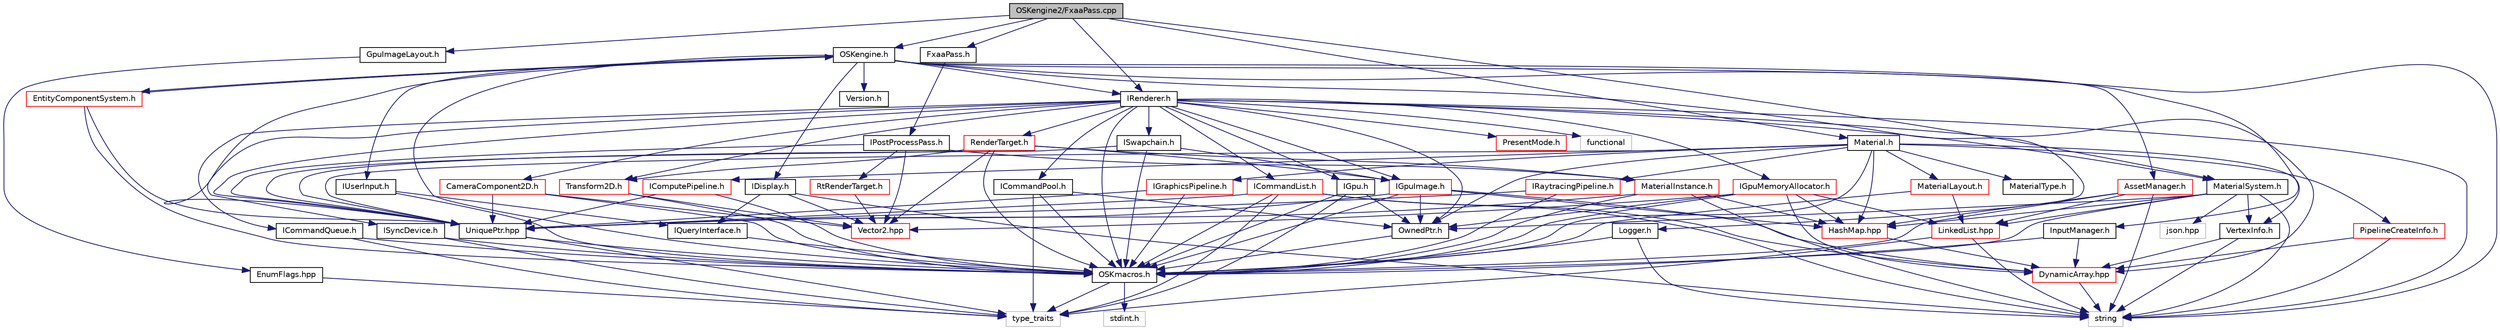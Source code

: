 digraph "OSKengine2/FxaaPass.cpp"
{
 // LATEX_PDF_SIZE
  edge [fontname="Helvetica",fontsize="10",labelfontname="Helvetica",labelfontsize="10"];
  node [fontname="Helvetica",fontsize="10",shape=record];
  Node1 [label="OSKengine2/FxaaPass.cpp",height=0.2,width=0.4,color="black", fillcolor="grey75", style="filled", fontcolor="black",tooltip=" "];
  Node1 -> Node2 [color="midnightblue",fontsize="10",style="solid",fontname="Helvetica"];
  Node2 [label="FxaaPass.h",height=0.2,width=0.4,color="black", fillcolor="white", style="filled",URL="$_fxaa_pass_8h.html",tooltip=" "];
  Node2 -> Node3 [color="midnightblue",fontsize="10",style="solid",fontname="Helvetica"];
  Node3 [label="IPostProcessPass.h",height=0.2,width=0.4,color="black", fillcolor="white", style="filled",URL="$_i_post_process_pass_8h.html",tooltip=" "];
  Node3 -> Node4 [color="midnightblue",fontsize="10",style="solid",fontname="Helvetica"];
  Node4 [label="UniquePtr.hpp",height=0.2,width=0.4,color="black", fillcolor="white", style="filled",URL="$_unique_ptr_8hpp.html",tooltip=" "];
  Node4 -> Node5 [color="midnightblue",fontsize="10",style="solid",fontname="Helvetica"];
  Node5 [label="OSKmacros.h",height=0.2,width=0.4,color="black", fillcolor="white", style="filled",URL="$_o_s_kmacros_8h.html",tooltip=" "];
  Node5 -> Node6 [color="midnightblue",fontsize="10",style="solid",fontname="Helvetica"];
  Node6 [label="stdint.h",height=0.2,width=0.4,color="grey75", fillcolor="white", style="filled",tooltip=" "];
  Node5 -> Node7 [color="midnightblue",fontsize="10",style="solid",fontname="Helvetica"];
  Node7 [label="type_traits",height=0.2,width=0.4,color="grey75", fillcolor="white", style="filled",tooltip=" "];
  Node4 -> Node7 [color="midnightblue",fontsize="10",style="solid",fontname="Helvetica"];
  Node3 -> Node8 [color="midnightblue",fontsize="10",style="solid",fontname="Helvetica"];
  Node8 [label="MaterialInstance.h",height=0.2,width=0.4,color="red", fillcolor="white", style="filled",URL="$_material_instance_8h.html",tooltip=" "];
  Node8 -> Node5 [color="midnightblue",fontsize="10",style="solid",fontname="Helvetica"];
  Node8 -> Node9 [color="midnightblue",fontsize="10",style="solid",fontname="Helvetica"];
  Node9 [label="HashMap.hpp",height=0.2,width=0.4,color="red", fillcolor="white", style="filled",URL="$_hash_map_8hpp.html",tooltip=" "];
  Node9 -> Node10 [color="midnightblue",fontsize="10",style="solid",fontname="Helvetica"];
  Node10 [label="DynamicArray.hpp",height=0.2,width=0.4,color="red", fillcolor="white", style="filled",URL="$_dynamic_array_8hpp.html",tooltip=" "];
  Node10 -> Node13 [color="midnightblue",fontsize="10",style="solid",fontname="Helvetica"];
  Node13 [label="string",height=0.2,width=0.4,color="grey75", fillcolor="white", style="filled",tooltip=" "];
  Node8 -> Node4 [color="midnightblue",fontsize="10",style="solid",fontname="Helvetica"];
  Node8 -> Node13 [color="midnightblue",fontsize="10",style="solid",fontname="Helvetica"];
  Node3 -> Node21 [color="midnightblue",fontsize="10",style="solid",fontname="Helvetica"];
  Node21 [label="Vector2.hpp",height=0.2,width=0.4,color="red", fillcolor="white", style="filled",URL="$_vector2_8hpp.html",tooltip=" "];
  Node3 -> Node23 [color="midnightblue",fontsize="10",style="solid",fontname="Helvetica"];
  Node23 [label="RtRenderTarget.h",height=0.2,width=0.4,color="red", fillcolor="white", style="filled",URL="$_rt_render_target_8h.html",tooltip=" "];
  Node23 -> Node21 [color="midnightblue",fontsize="10",style="solid",fontname="Helvetica"];
  Node1 -> Node37 [color="midnightblue",fontsize="10",style="solid",fontname="Helvetica"];
  Node37 [label="OSKengine.h",height=0.2,width=0.4,color="black", fillcolor="white", style="filled",URL="$_o_s_kengine_8h.html",tooltip=" "];
  Node37 -> Node5 [color="midnightblue",fontsize="10",style="solid",fontname="Helvetica"];
  Node37 -> Node4 [color="midnightblue",fontsize="10",style="solid",fontname="Helvetica"];
  Node37 -> Node38 [color="midnightblue",fontsize="10",style="solid",fontname="Helvetica"];
  Node38 [label="Version.h",height=0.2,width=0.4,color="black", fillcolor="white", style="filled",URL="$_version_8h.html",tooltip=" "];
  Node37 -> Node13 [color="midnightblue",fontsize="10",style="solid",fontname="Helvetica"];
  Node37 -> Node39 [color="midnightblue",fontsize="10",style="solid",fontname="Helvetica"];
  Node39 [label="Logger.h",height=0.2,width=0.4,color="black", fillcolor="white", style="filled",URL="$_logger_8h.html",tooltip=" "];
  Node39 -> Node5 [color="midnightblue",fontsize="10",style="solid",fontname="Helvetica"];
  Node39 -> Node13 [color="midnightblue",fontsize="10",style="solid",fontname="Helvetica"];
  Node37 -> Node40 [color="midnightblue",fontsize="10",style="solid",fontname="Helvetica"];
  Node40 [label="IDisplay.h",height=0.2,width=0.4,color="black", fillcolor="white", style="filled",URL="$_i_display_8h.html",tooltip=" "];
  Node40 -> Node21 [color="midnightblue",fontsize="10",style="solid",fontname="Helvetica"];
  Node40 -> Node41 [color="midnightblue",fontsize="10",style="solid",fontname="Helvetica"];
  Node41 [label="IQueryInterface.h",height=0.2,width=0.4,color="black", fillcolor="white", style="filled",URL="$_i_query_interface_8h.html",tooltip=" "];
  Node41 -> Node5 [color="midnightblue",fontsize="10",style="solid",fontname="Helvetica"];
  Node40 -> Node13 [color="midnightblue",fontsize="10",style="solid",fontname="Helvetica"];
  Node37 -> Node42 [color="midnightblue",fontsize="10",style="solid",fontname="Helvetica"];
  Node42 [label="IRenderer.h",height=0.2,width=0.4,color="black", fillcolor="white", style="filled",URL="$_i_renderer_8h.html",tooltip=" "];
  Node42 -> Node5 [color="midnightblue",fontsize="10",style="solid",fontname="Helvetica"];
  Node42 -> Node4 [color="midnightblue",fontsize="10",style="solid",fontname="Helvetica"];
  Node42 -> Node30 [color="midnightblue",fontsize="10",style="solid",fontname="Helvetica"];
  Node30 [label="OwnedPtr.h",height=0.2,width=0.4,color="black", fillcolor="white", style="filled",URL="$_owned_ptr_8h.html",tooltip=" "];
  Node30 -> Node5 [color="midnightblue",fontsize="10",style="solid",fontname="Helvetica"];
  Node42 -> Node10 [color="midnightblue",fontsize="10",style="solid",fontname="Helvetica"];
  Node42 -> Node43 [color="midnightblue",fontsize="10",style="solid",fontname="Helvetica"];
  Node43 [label="IGpu.h",height=0.2,width=0.4,color="black", fillcolor="white", style="filled",URL="$_i_gpu_8h.html",tooltip=" "];
  Node43 -> Node5 [color="midnightblue",fontsize="10",style="solid",fontname="Helvetica"];
  Node43 -> Node30 [color="midnightblue",fontsize="10",style="solid",fontname="Helvetica"];
  Node43 -> Node7 [color="midnightblue",fontsize="10",style="solid",fontname="Helvetica"];
  Node42 -> Node44 [color="midnightblue",fontsize="10",style="solid",fontname="Helvetica"];
  Node44 [label="ICommandQueue.h",height=0.2,width=0.4,color="black", fillcolor="white", style="filled",URL="$_i_command_queue_8h.html",tooltip=" "];
  Node44 -> Node5 [color="midnightblue",fontsize="10",style="solid",fontname="Helvetica"];
  Node44 -> Node7 [color="midnightblue",fontsize="10",style="solid",fontname="Helvetica"];
  Node42 -> Node45 [color="midnightblue",fontsize="10",style="solid",fontname="Helvetica"];
  Node45 [label="ISwapchain.h",height=0.2,width=0.4,color="black", fillcolor="white", style="filled",URL="$_i_swapchain_8h.html",tooltip=" "];
  Node45 -> Node5 [color="midnightblue",fontsize="10",style="solid",fontname="Helvetica"];
  Node45 -> Node4 [color="midnightblue",fontsize="10",style="solid",fontname="Helvetica"];
  Node45 -> Node29 [color="midnightblue",fontsize="10",style="solid",fontname="Helvetica"];
  Node29 [label="IGpuImage.h",height=0.2,width=0.4,color="red", fillcolor="white", style="filled",URL="$_i_gpu_image_8h.html",tooltip=" "];
  Node29 -> Node5 [color="midnightblue",fontsize="10",style="solid",fontname="Helvetica"];
  Node29 -> Node30 [color="midnightblue",fontsize="10",style="solid",fontname="Helvetica"];
  Node29 -> Node4 [color="midnightblue",fontsize="10",style="solid",fontname="Helvetica"];
  Node29 -> Node10 [color="midnightblue",fontsize="10",style="solid",fontname="Helvetica"];
  Node29 -> Node9 [color="midnightblue",fontsize="10",style="solid",fontname="Helvetica"];
  Node42 -> Node46 [color="midnightblue",fontsize="10",style="solid",fontname="Helvetica"];
  Node46 [label="ISyncDevice.h",height=0.2,width=0.4,color="black", fillcolor="white", style="filled",URL="$_i_sync_device_8h.html",tooltip=" "];
  Node46 -> Node5 [color="midnightblue",fontsize="10",style="solid",fontname="Helvetica"];
  Node46 -> Node7 [color="midnightblue",fontsize="10",style="solid",fontname="Helvetica"];
  Node42 -> Node47 [color="midnightblue",fontsize="10",style="solid",fontname="Helvetica"];
  Node47 [label="ICommandList.h",height=0.2,width=0.4,color="red", fillcolor="white", style="filled",URL="$_i_command_list_8h.html",tooltip=" "];
  Node47 -> Node5 [color="midnightblue",fontsize="10",style="solid",fontname="Helvetica"];
  Node47 -> Node10 [color="midnightblue",fontsize="10",style="solid",fontname="Helvetica"];
  Node47 -> Node4 [color="midnightblue",fontsize="10",style="solid",fontname="Helvetica"];
  Node47 -> Node13 [color="midnightblue",fontsize="10",style="solid",fontname="Helvetica"];
  Node47 -> Node7 [color="midnightblue",fontsize="10",style="solid",fontname="Helvetica"];
  Node42 -> Node53 [color="midnightblue",fontsize="10",style="solid",fontname="Helvetica"];
  Node53 [label="ICommandPool.h",height=0.2,width=0.4,color="black", fillcolor="white", style="filled",URL="$_i_command_pool_8h.html",tooltip=" "];
  Node53 -> Node5 [color="midnightblue",fontsize="10",style="solid",fontname="Helvetica"];
  Node53 -> Node30 [color="midnightblue",fontsize="10",style="solid",fontname="Helvetica"];
  Node53 -> Node7 [color="midnightblue",fontsize="10",style="solid",fontname="Helvetica"];
  Node42 -> Node54 [color="midnightblue",fontsize="10",style="solid",fontname="Helvetica"];
  Node54 [label="IGpuMemoryAllocator.h",height=0.2,width=0.4,color="red", fillcolor="white", style="filled",URL="$_i_gpu_memory_allocator_8h.html",tooltip=" "];
  Node54 -> Node5 [color="midnightblue",fontsize="10",style="solid",fontname="Helvetica"];
  Node54 -> Node30 [color="midnightblue",fontsize="10",style="solid",fontname="Helvetica"];
  Node54 -> Node33 [color="midnightblue",fontsize="10",style="solid",fontname="Helvetica"];
  Node33 [label="LinkedList.hpp",height=0.2,width=0.4,color="red", fillcolor="white", style="filled",URL="$_linked_list_8hpp.html",tooltip=" "];
  Node33 -> Node13 [color="midnightblue",fontsize="10",style="solid",fontname="Helvetica"];
  Node33 -> Node7 [color="midnightblue",fontsize="10",style="solid",fontname="Helvetica"];
  Node54 -> Node9 [color="midnightblue",fontsize="10",style="solid",fontname="Helvetica"];
  Node54 -> Node10 [color="midnightblue",fontsize="10",style="solid",fontname="Helvetica"];
  Node54 -> Node21 [color="midnightblue",fontsize="10",style="solid",fontname="Helvetica"];
  Node42 -> Node57 [color="midnightblue",fontsize="10",style="solid",fontname="Helvetica"];
  Node57 [label="RenderTarget.h",height=0.2,width=0.4,color="red", fillcolor="white", style="filled",URL="$_render_target_8h.html",tooltip=" "];
  Node57 -> Node5 [color="midnightblue",fontsize="10",style="solid",fontname="Helvetica"];
  Node57 -> Node4 [color="midnightblue",fontsize="10",style="solid",fontname="Helvetica"];
  Node57 -> Node29 [color="midnightblue",fontsize="10",style="solid",fontname="Helvetica"];
  Node57 -> Node21 [color="midnightblue",fontsize="10",style="solid",fontname="Helvetica"];
  Node57 -> Node61 [color="midnightblue",fontsize="10",style="solid",fontname="Helvetica"];
  Node61 [label="Transform2D.h",height=0.2,width=0.4,color="red", fillcolor="white", style="filled",URL="$_transform2_d_8h.html",tooltip=" "];
  Node61 -> Node21 [color="midnightblue",fontsize="10",style="solid",fontname="Helvetica"];
  Node61 -> Node5 [color="midnightblue",fontsize="10",style="solid",fontname="Helvetica"];
  Node57 -> Node8 [color="midnightblue",fontsize="10",style="solid",fontname="Helvetica"];
  Node42 -> Node63 [color="midnightblue",fontsize="10",style="solid",fontname="Helvetica"];
  Node63 [label="MaterialSystem.h",height=0.2,width=0.4,color="black", fillcolor="white", style="filled",URL="$_material_system_8h.html",tooltip=" "];
  Node63 -> Node5 [color="midnightblue",fontsize="10",style="solid",fontname="Helvetica"];
  Node63 -> Node33 [color="midnightblue",fontsize="10",style="solid",fontname="Helvetica"];
  Node63 -> Node9 [color="midnightblue",fontsize="10",style="solid",fontname="Helvetica"];
  Node63 -> Node30 [color="midnightblue",fontsize="10",style="solid",fontname="Helvetica"];
  Node63 -> Node56 [color="midnightblue",fontsize="10",style="solid",fontname="Helvetica"];
  Node56 [label="VertexInfo.h",height=0.2,width=0.4,color="black", fillcolor="white", style="filled",URL="$_vertex_info_8h.html",tooltip=" "];
  Node56 -> Node10 [color="midnightblue",fontsize="10",style="solid",fontname="Helvetica"];
  Node56 -> Node13 [color="midnightblue",fontsize="10",style="solid",fontname="Helvetica"];
  Node63 -> Node13 [color="midnightblue",fontsize="10",style="solid",fontname="Helvetica"];
  Node63 -> Node64 [color="midnightblue",fontsize="10",style="solid",fontname="Helvetica"];
  Node64 [label="json.hpp",height=0.2,width=0.4,color="grey75", fillcolor="white", style="filled",tooltip=" "];
  Node42 -> Node65 [color="midnightblue",fontsize="10",style="solid",fontname="Helvetica"];
  Node65 [label="PresentMode.h",height=0.2,width=0.4,color="red", fillcolor="white", style="filled",URL="$_present_mode_8h.html",tooltip=" "];
  Node42 -> Node29 [color="midnightblue",fontsize="10",style="solid",fontname="Helvetica"];
  Node42 -> Node66 [color="midnightblue",fontsize="10",style="solid",fontname="Helvetica"];
  Node66 [label="CameraComponent2D.h",height=0.2,width=0.4,color="red", fillcolor="white", style="filled",URL="$_camera_component2_d_8h.html",tooltip=" "];
  Node66 -> Node5 [color="midnightblue",fontsize="10",style="solid",fontname="Helvetica"];
  Node66 -> Node21 [color="midnightblue",fontsize="10",style="solid",fontname="Helvetica"];
  Node66 -> Node4 [color="midnightblue",fontsize="10",style="solid",fontname="Helvetica"];
  Node42 -> Node61 [color="midnightblue",fontsize="10",style="solid",fontname="Helvetica"];
  Node42 -> Node13 [color="midnightblue",fontsize="10",style="solid",fontname="Helvetica"];
  Node42 -> Node68 [color="midnightblue",fontsize="10",style="solid",fontname="Helvetica"];
  Node68 [label="functional",height=0.2,width=0.4,color="grey75", fillcolor="white", style="filled",tooltip=" "];
  Node37 -> Node69 [color="midnightblue",fontsize="10",style="solid",fontname="Helvetica"];
  Node69 [label="AssetManager.h",height=0.2,width=0.4,color="red", fillcolor="white", style="filled",URL="$_asset_manager_8h.html",tooltip=" "];
  Node69 -> Node13 [color="midnightblue",fontsize="10",style="solid",fontname="Helvetica"];
  Node69 -> Node9 [color="midnightblue",fontsize="10",style="solid",fontname="Helvetica"];
  Node69 -> Node5 [color="midnightblue",fontsize="10",style="solid",fontname="Helvetica"];
  Node69 -> Node33 [color="midnightblue",fontsize="10",style="solid",fontname="Helvetica"];
  Node37 -> Node73 [color="midnightblue",fontsize="10",style="solid",fontname="Helvetica"];
  Node73 [label="EntityComponentSystem.h",height=0.2,width=0.4,color="red", fillcolor="white", style="filled",URL="$_entity_component_system_8h.html",tooltip=" "];
  Node73 -> Node5 [color="midnightblue",fontsize="10",style="solid",fontname="Helvetica"];
  Node73 -> Node4 [color="midnightblue",fontsize="10",style="solid",fontname="Helvetica"];
  Node73 -> Node37 [color="midnightblue",fontsize="10",style="solid",fontname="Helvetica"];
  Node37 -> Node84 [color="midnightblue",fontsize="10",style="solid",fontname="Helvetica"];
  Node84 [label="IUserInput.h",height=0.2,width=0.4,color="black", fillcolor="white", style="filled",URL="$_i_user_input_8h.html",tooltip=" "];
  Node84 -> Node5 [color="midnightblue",fontsize="10",style="solid",fontname="Helvetica"];
  Node84 -> Node41 [color="midnightblue",fontsize="10",style="solid",fontname="Helvetica"];
  Node37 -> Node85 [color="midnightblue",fontsize="10",style="solid",fontname="Helvetica"];
  Node85 [label="InputManager.h",height=0.2,width=0.4,color="black", fillcolor="white", style="filled",URL="$_input_manager_8h.html",tooltip=" "];
  Node85 -> Node5 [color="midnightblue",fontsize="10",style="solid",fontname="Helvetica"];
  Node85 -> Node10 [color="midnightblue",fontsize="10",style="solid",fontname="Helvetica"];
  Node1 -> Node42 [color="midnightblue",fontsize="10",style="solid",fontname="Helvetica"];
  Node1 -> Node63 [color="midnightblue",fontsize="10",style="solid",fontname="Helvetica"];
  Node1 -> Node86 [color="midnightblue",fontsize="10",style="solid",fontname="Helvetica"];
  Node86 [label="Material.h",height=0.2,width=0.4,color="black", fillcolor="white", style="filled",URL="$_material_8h.html",tooltip=" "];
  Node86 -> Node4 [color="midnightblue",fontsize="10",style="solid",fontname="Helvetica"];
  Node86 -> Node30 [color="midnightblue",fontsize="10",style="solid",fontname="Helvetica"];
  Node86 -> Node5 [color="midnightblue",fontsize="10",style="solid",fontname="Helvetica"];
  Node86 -> Node9 [color="midnightblue",fontsize="10",style="solid",fontname="Helvetica"];
  Node86 -> Node87 [color="midnightblue",fontsize="10",style="solid",fontname="Helvetica"];
  Node87 [label="PipelineCreateInfo.h",height=0.2,width=0.4,color="red", fillcolor="white", style="filled",URL="$_pipeline_create_info_8h.html",tooltip=" "];
  Node87 -> Node13 [color="midnightblue",fontsize="10",style="solid",fontname="Helvetica"];
  Node87 -> Node10 [color="midnightblue",fontsize="10",style="solid",fontname="Helvetica"];
  Node86 -> Node88 [color="midnightblue",fontsize="10",style="solid",fontname="Helvetica"];
  Node88 [label="MaterialLayout.h",height=0.2,width=0.4,color="red", fillcolor="white", style="filled",URL="$_material_layout_8h.html",tooltip=" "];
  Node88 -> Node5 [color="midnightblue",fontsize="10",style="solid",fontname="Helvetica"];
  Node88 -> Node33 [color="midnightblue",fontsize="10",style="solid",fontname="Helvetica"];
  Node86 -> Node56 [color="midnightblue",fontsize="10",style="solid",fontname="Helvetica"];
  Node86 -> Node93 [color="midnightblue",fontsize="10",style="solid",fontname="Helvetica"];
  Node93 [label="IGraphicsPipeline.h",height=0.2,width=0.4,color="red", fillcolor="white", style="filled",URL="$_i_graphics_pipeline_8h.html",tooltip=" "];
  Node93 -> Node5 [color="midnightblue",fontsize="10",style="solid",fontname="Helvetica"];
  Node93 -> Node4 [color="midnightblue",fontsize="10",style="solid",fontname="Helvetica"];
  Node86 -> Node95 [color="midnightblue",fontsize="10",style="solid",fontname="Helvetica"];
  Node95 [label="IRaytracingPipeline.h",height=0.2,width=0.4,color="red", fillcolor="white", style="filled",URL="$_i_raytracing_pipeline_8h.html",tooltip=" "];
  Node95 -> Node5 [color="midnightblue",fontsize="10",style="solid",fontname="Helvetica"];
  Node95 -> Node4 [color="midnightblue",fontsize="10",style="solid",fontname="Helvetica"];
  Node86 -> Node97 [color="midnightblue",fontsize="10",style="solid",fontname="Helvetica"];
  Node97 [label="IComputePipeline.h",height=0.2,width=0.4,color="red", fillcolor="white", style="filled",URL="$_i_compute_pipeline_8h.html",tooltip=" "];
  Node97 -> Node5 [color="midnightblue",fontsize="10",style="solid",fontname="Helvetica"];
  Node97 -> Node4 [color="midnightblue",fontsize="10",style="solid",fontname="Helvetica"];
  Node86 -> Node98 [color="midnightblue",fontsize="10",style="solid",fontname="Helvetica"];
  Node98 [label="MaterialType.h",height=0.2,width=0.4,color="black", fillcolor="white", style="filled",URL="$_material_type_8h.html",tooltip=" "];
  Node1 -> Node99 [color="midnightblue",fontsize="10",style="solid",fontname="Helvetica"];
  Node99 [label="GpuImageLayout.h",height=0.2,width=0.4,color="black", fillcolor="white", style="filled",URL="$_gpu_image_layout_8h.html",tooltip=" "];
  Node99 -> Node20 [color="midnightblue",fontsize="10",style="solid",fontname="Helvetica"];
  Node20 [label="EnumFlags.hpp",height=0.2,width=0.4,color="black", fillcolor="white", style="filled",URL="$_enum_flags_8hpp.html",tooltip=" "];
  Node20 -> Node7 [color="midnightblue",fontsize="10",style="solid",fontname="Helvetica"];
}
